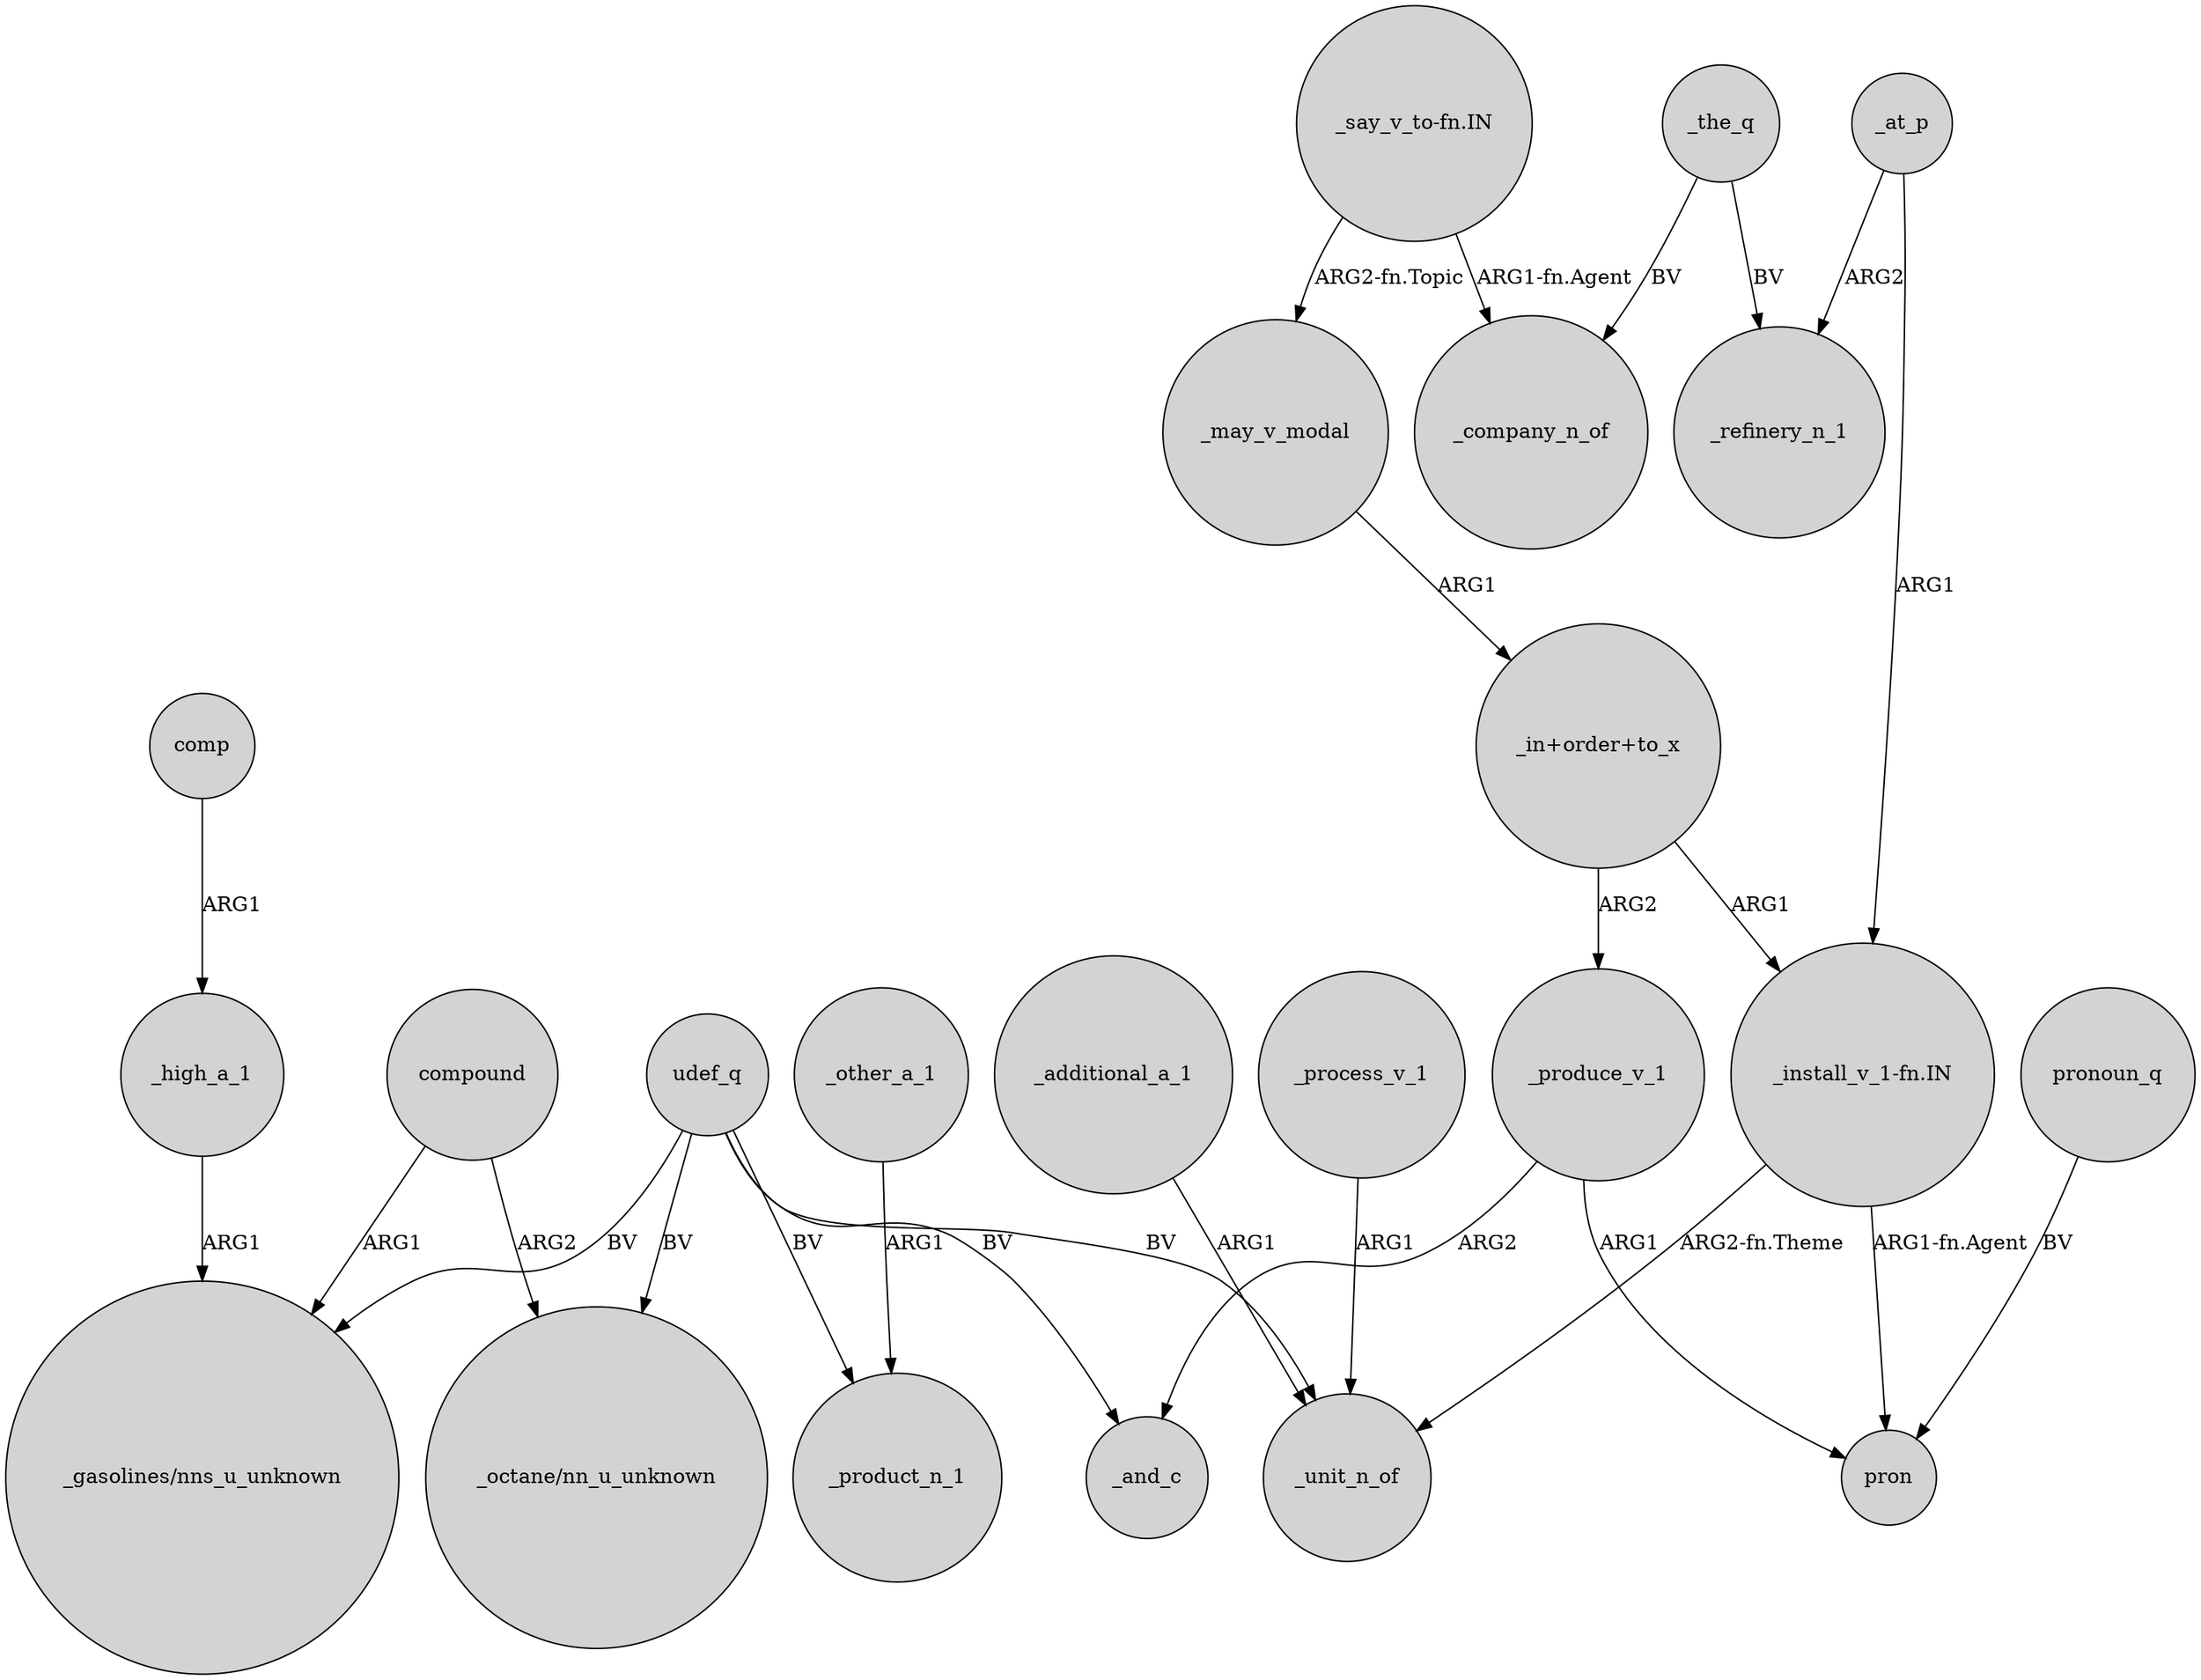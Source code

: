 digraph {
	node [shape=circle style=filled]
	"_install_v_1-fn.IN" -> pron [label="ARG1-fn.Agent"]
	"_in+order+to_x" -> _produce_v_1 [label=ARG2]
	udef_q -> "_octane/nn_u_unknown" [label=BV]
	compound -> "_gasolines/nns_u_unknown" [label=ARG1]
	_additional_a_1 -> _unit_n_of [label=ARG1]
	_produce_v_1 -> _and_c [label=ARG2]
	udef_q -> _unit_n_of [label=BV]
	_at_p -> "_install_v_1-fn.IN" [label=ARG1]
	_process_v_1 -> _unit_n_of [label=ARG1]
	_may_v_modal -> "_in+order+to_x" [label=ARG1]
	comp -> _high_a_1 [label=ARG1]
	_other_a_1 -> _product_n_1 [label=ARG1]
	_the_q -> _company_n_of [label=BV]
	_produce_v_1 -> pron [label=ARG1]
	pronoun_q -> pron [label=BV]
	udef_q -> "_gasolines/nns_u_unknown" [label=BV]
	"_say_v_to-fn.IN" -> _may_v_modal [label="ARG2-fn.Topic"]
	_high_a_1 -> "_gasolines/nns_u_unknown" [label=ARG1]
	_at_p -> _refinery_n_1 [label=ARG2]
	"_say_v_to-fn.IN" -> _company_n_of [label="ARG1-fn.Agent"]
	udef_q -> _product_n_1 [label=BV]
	compound -> "_octane/nn_u_unknown" [label=ARG2]
	udef_q -> _and_c [label=BV]
	"_in+order+to_x" -> "_install_v_1-fn.IN" [label=ARG1]
	"_install_v_1-fn.IN" -> _unit_n_of [label="ARG2-fn.Theme"]
	_the_q -> _refinery_n_1 [label=BV]
}

